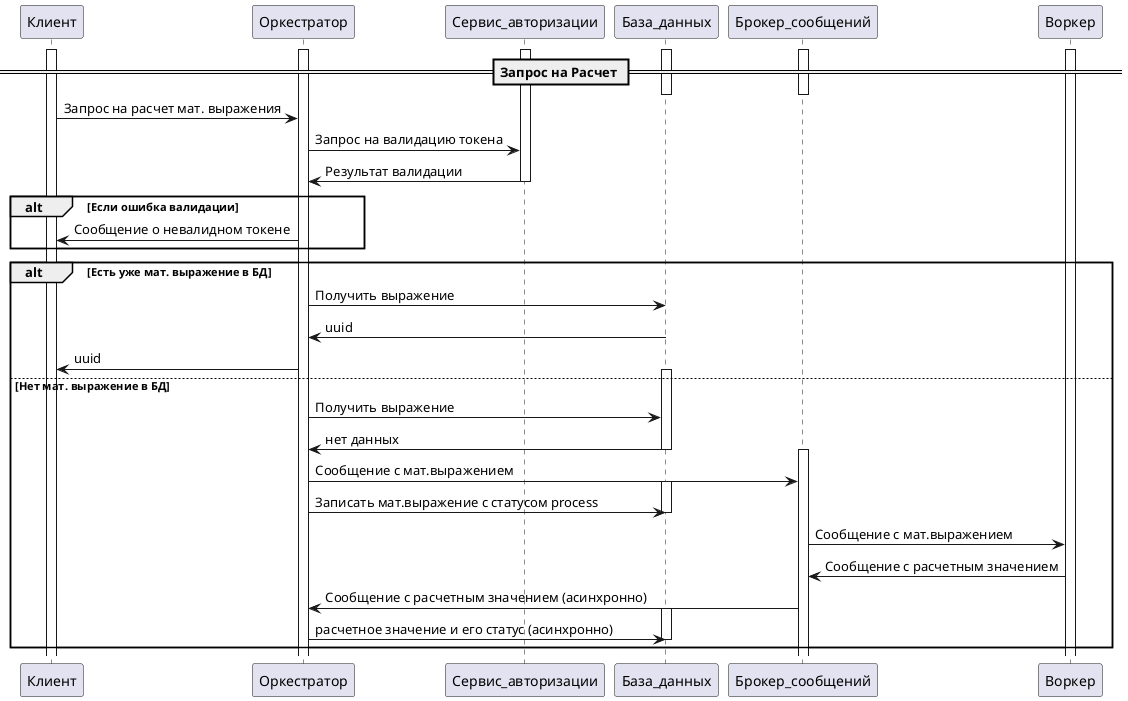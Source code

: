 @startuml
!pragma layout smetana
== Запрос на Расчет ==
activate Клиент
activate Оркестратор
activate Сервис_авторизации
activate База_данных
activate Брокер_сообщений
deactivate Брокер_сообщений
activate Воркер
deactivate База_данных
Клиент -> Оркестратор: Запрос на расчет мат. выражения
Оркестратор -> Сервис_авторизации: Запрос на валидацию токена
Оркестратор <- Сервис_авторизации: Результат валидации
deactivate Сервис_авторизации
alt Если ошибка валидации
    Оркестратор -> Клиент: Сообщение о невалидном токене
end
alt Есть уже мат. выражение в БД
    activate База_данных
    Оркестратор -> База_данных: Получить выражение
    База_данных -> Оркестратор: uuid
    deactivate База_данных
    Оркестратор -> Клиент: uuid
else Нет мат. выражение в БД
     activate База_данных
     Оркестратор -> База_данных: Получить выражение
     База_данных -> Оркестратор: нет данных
     deactivate База_данных
     activate Брокер_сообщений
     Оркестратор -> Брокер_сообщений: Сообщение с мат.выражением
     activate База_данных
     Оркестратор -> База_данных: Записать мат.выражение с статусом process
     deactivate База_данных
    Брокер_сообщений -> Воркер: Сообщение с мат.выражением
    Воркер -> Брокер_сообщений: Сообщение с расчетным значением
    Брокер_сообщений -> Оркестратор: Сообщение с расчетным значением (асинхронно)
    activate База_данных
    Оркестратор -> База_данных: расчетное значение и его статус (асинхронно)
    deactivate База_данных
end





@enduml